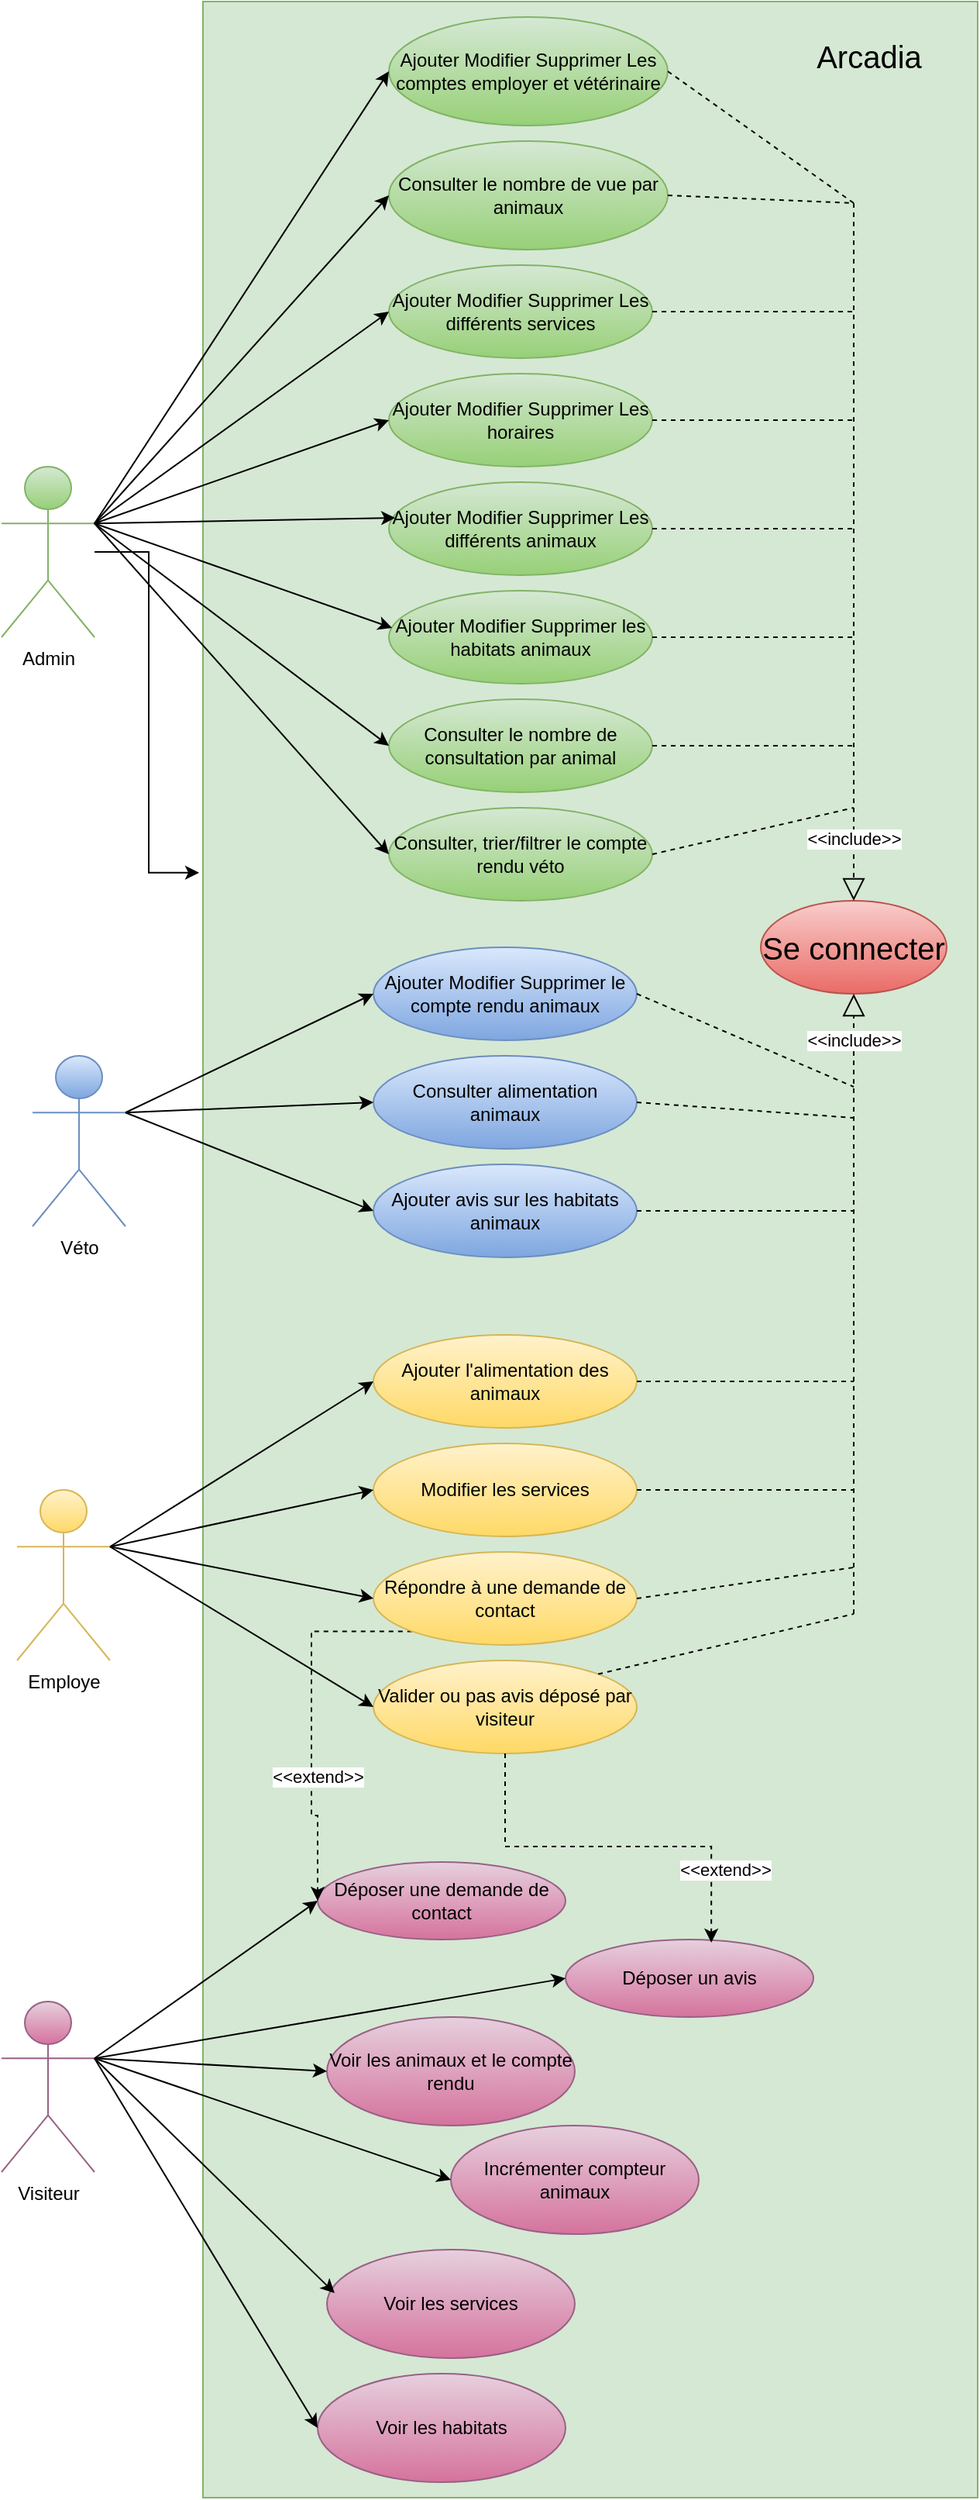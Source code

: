 <mxfile version="23.1.5" type="device">
  <diagram name="Page-1" id="9MuVnaOxP12XVc0lbXw3">
    <mxGraphModel dx="1194" dy="1983" grid="1" gridSize="10" guides="1" tooltips="1" connect="1" arrows="1" fold="1" page="1" pageScale="1" pageWidth="827" pageHeight="1169" background="none" math="0" shadow="0">
      <root>
        <mxCell id="0" />
        <mxCell id="1" parent="0" />
        <mxCell id="MBzvzFQcyCSPUHUW8U1s-2" value="" style="rounded=0;whiteSpace=wrap;html=1;fillColor=#d5e8d4;strokeColor=#82b366;" parent="1" vertex="1">
          <mxGeometry x="180" y="-10" width="500" height="1610" as="geometry" />
        </mxCell>
        <mxCell id="MBzvzFQcyCSPUHUW8U1s-3" value="Admin" style="shape=umlActor;verticalLabelPosition=bottom;verticalAlign=top;html=1;outlineConnect=0;fillColor=#d5e8d4;gradientColor=#97d077;strokeColor=#82b366;" parent="1" vertex="1">
          <mxGeometry x="50" y="290" width="60" height="110" as="geometry" />
        </mxCell>
        <mxCell id="MBzvzFQcyCSPUHUW8U1s-4" value="Véto" style="shape=umlActor;verticalLabelPosition=bottom;verticalAlign=top;html=1;outlineConnect=0;fillColor=#dae8fc;gradientColor=#7ea6e0;strokeColor=#6c8ebf;" parent="1" vertex="1">
          <mxGeometry x="70" y="670" width="60" height="110" as="geometry" />
        </mxCell>
        <mxCell id="MBzvzFQcyCSPUHUW8U1s-5" value="Employe" style="shape=umlActor;verticalLabelPosition=bottom;verticalAlign=top;html=1;outlineConnect=0;fillColor=#fff2cc;gradientColor=#ffd966;strokeColor=#d6b656;" parent="1" vertex="1">
          <mxGeometry x="60" y="950" width="60" height="110" as="geometry" />
        </mxCell>
        <mxCell id="MBzvzFQcyCSPUHUW8U1s-6" value="Visiteur" style="shape=umlActor;verticalLabelPosition=bottom;verticalAlign=top;html=1;outlineConnect=0;fillColor=#e6d0de;gradientColor=#d5739d;strokeColor=#996185;" parent="1" vertex="1">
          <mxGeometry x="50" y="1280" width="60" height="110" as="geometry" />
        </mxCell>
        <mxCell id="MBzvzFQcyCSPUHUW8U1s-7" value="&lt;font style=&quot;font-size: 20px;&quot;&gt;Arcadia&lt;/font&gt;" style="text;html=1;align=center;verticalAlign=middle;whiteSpace=wrap;rounded=0;" parent="1" vertex="1">
          <mxGeometry x="560" y="10" width="100" height="30" as="geometry" />
        </mxCell>
        <mxCell id="MBzvzFQcyCSPUHUW8U1s-8" value="Ajouter Modifier Supprimer Les comptes employer et vétérinaire" style="ellipse;whiteSpace=wrap;html=1;fillColor=#d5e8d4;strokeColor=#82b366;gradientColor=#97d077;" parent="1" vertex="1">
          <mxGeometry x="300" width="180" height="70" as="geometry" />
        </mxCell>
        <mxCell id="MBzvzFQcyCSPUHUW8U1s-9" value="Ajouter Modifier Supprimer Les différents services" style="ellipse;whiteSpace=wrap;html=1;fillColor=#d5e8d4;strokeColor=#82b366;gradientColor=#97d077;" parent="1" vertex="1">
          <mxGeometry x="300" y="160" width="170" height="60" as="geometry" />
        </mxCell>
        <mxCell id="MBzvzFQcyCSPUHUW8U1s-10" value="Ajouter Modifier Supprimer Les horaires" style="ellipse;whiteSpace=wrap;html=1;fillColor=#d5e8d4;strokeColor=#82b366;gradientColor=#97d077;" parent="1" vertex="1">
          <mxGeometry x="300" y="230" width="170" height="60" as="geometry" />
        </mxCell>
        <mxCell id="MBzvzFQcyCSPUHUW8U1s-11" value="Ajouter Modifier Supprimer Les différents animaux" style="ellipse;whiteSpace=wrap;html=1;fillColor=#d5e8d4;strokeColor=#82b366;gradientColor=#97d077;" parent="1" vertex="1">
          <mxGeometry x="300" y="300" width="170" height="60" as="geometry" />
        </mxCell>
        <mxCell id="MBzvzFQcyCSPUHUW8U1s-19" value="Consulter le nombre de consultation par animal" style="ellipse;whiteSpace=wrap;html=1;fillColor=#d5e8d4;strokeColor=#82b366;gradientColor=#97d077;" parent="1" vertex="1">
          <mxGeometry x="300" y="440" width="170" height="60" as="geometry" />
        </mxCell>
        <mxCell id="MBzvzFQcyCSPUHUW8U1s-20" value="Ajouter Modifier Supprimer les habitats animaux" style="ellipse;whiteSpace=wrap;html=1;fillColor=#d5e8d4;strokeColor=#82b366;gradientColor=#97d077;" parent="1" vertex="1">
          <mxGeometry x="300" y="370" width="170" height="60" as="geometry" />
        </mxCell>
        <mxCell id="MBzvzFQcyCSPUHUW8U1s-23" value="Ajouter Modifier Supprimer le compte rendu animaux" style="ellipse;whiteSpace=wrap;html=1;fillColor=#dae8fc;gradientColor=#7ea6e0;strokeColor=#6c8ebf;" parent="1" vertex="1">
          <mxGeometry x="290" y="600" width="170" height="60" as="geometry" />
        </mxCell>
        <mxCell id="MBzvzFQcyCSPUHUW8U1s-24" value="Consulter alimentation animaux" style="ellipse;whiteSpace=wrap;html=1;fillColor=#dae8fc;gradientColor=#7ea6e0;strokeColor=#6c8ebf;" parent="1" vertex="1">
          <mxGeometry x="290" y="670" width="170" height="60" as="geometry" />
        </mxCell>
        <mxCell id="MBzvzFQcyCSPUHUW8U1s-25" value="Ajouter avis sur les habitats animaux" style="ellipse;whiteSpace=wrap;html=1;fillColor=#dae8fc;gradientColor=#7ea6e0;strokeColor=#6c8ebf;" parent="1" vertex="1">
          <mxGeometry x="290" y="740" width="170" height="60" as="geometry" />
        </mxCell>
        <mxCell id="MBzvzFQcyCSPUHUW8U1s-26" value="Consulter, trier/filtrer le compte rendu véto" style="ellipse;whiteSpace=wrap;html=1;fillColor=#d5e8d4;strokeColor=#82b366;gradientColor=#97d077;" parent="1" vertex="1">
          <mxGeometry x="300" y="510" width="170" height="60" as="geometry" />
        </mxCell>
        <mxCell id="MBzvzFQcyCSPUHUW8U1s-31" value="&lt;font style=&quot;font-size: 20px;&quot;&gt;Se connecter&lt;/font&gt;" style="ellipse;whiteSpace=wrap;html=1;fillColor=#f8cecc;gradientColor=#ea6b66;strokeColor=#b85450;" parent="1" vertex="1">
          <mxGeometry x="540" y="570" width="120" height="60" as="geometry" />
        </mxCell>
        <mxCell id="MBzvzFQcyCSPUHUW8U1s-32" value="Ajouter l&#39;alimentation des animaux" style="ellipse;whiteSpace=wrap;html=1;fillColor=#fff2cc;gradientColor=#ffd966;strokeColor=#d6b656;" parent="1" vertex="1">
          <mxGeometry x="290" y="850" width="170" height="60" as="geometry" />
        </mxCell>
        <mxCell id="MBzvzFQcyCSPUHUW8U1s-33" value="Modifier les services" style="ellipse;whiteSpace=wrap;html=1;fillColor=#fff2cc;gradientColor=#ffd966;strokeColor=#d6b656;" parent="1" vertex="1">
          <mxGeometry x="290" y="920" width="170" height="60" as="geometry" />
        </mxCell>
        <mxCell id="MBzvzFQcyCSPUHUW8U1s-34" value="Valider ou pas avis déposé par visiteur" style="ellipse;whiteSpace=wrap;html=1;fillColor=#fff2cc;gradientColor=#ffd966;strokeColor=#d6b656;" parent="1" vertex="1">
          <mxGeometry x="290" y="1060" width="170" height="60" as="geometry" />
        </mxCell>
        <mxCell id="MBzvzFQcyCSPUHUW8U1s-40" value="" style="endArrow=none;dashed=1;html=1;rounded=0;exitX=1;exitY=0.5;exitDx=0;exitDy=0;" parent="1" source="MBzvzFQcyCSPUHUW8U1s-8" edge="1">
          <mxGeometry width="50" height="50" relative="1" as="geometry">
            <mxPoint x="350" y="390" as="sourcePoint" />
            <mxPoint x="600" y="120" as="targetPoint" />
          </mxGeometry>
        </mxCell>
        <mxCell id="MBzvzFQcyCSPUHUW8U1s-41" value="" style="endArrow=none;dashed=1;html=1;rounded=0;exitX=1;exitY=0.5;exitDx=0;exitDy=0;" parent="1" source="MBzvzFQcyCSPUHUW8U1s-9" edge="1">
          <mxGeometry width="50" height="50" relative="1" as="geometry">
            <mxPoint x="490" y="125" as="sourcePoint" />
            <mxPoint x="600" y="190" as="targetPoint" />
          </mxGeometry>
        </mxCell>
        <mxCell id="MBzvzFQcyCSPUHUW8U1s-42" value="" style="endArrow=none;dashed=1;html=1;rounded=0;exitX=1;exitY=0.5;exitDx=0;exitDy=0;" parent="1" source="MBzvzFQcyCSPUHUW8U1s-10" edge="1">
          <mxGeometry width="50" height="50" relative="1" as="geometry">
            <mxPoint x="500" y="135" as="sourcePoint" />
            <mxPoint x="600" y="260" as="targetPoint" />
          </mxGeometry>
        </mxCell>
        <mxCell id="MBzvzFQcyCSPUHUW8U1s-43" value="" style="endArrow=none;dashed=1;html=1;rounded=0;exitX=1;exitY=0.5;exitDx=0;exitDy=0;" parent="1" source="MBzvzFQcyCSPUHUW8U1s-11" edge="1">
          <mxGeometry width="50" height="50" relative="1" as="geometry">
            <mxPoint x="510" y="145" as="sourcePoint" />
            <mxPoint x="600" y="330" as="targetPoint" />
          </mxGeometry>
        </mxCell>
        <mxCell id="MBzvzFQcyCSPUHUW8U1s-44" value="" style="endArrow=none;dashed=1;html=1;rounded=0;exitX=1;exitY=0.5;exitDx=0;exitDy=0;" parent="1" source="MBzvzFQcyCSPUHUW8U1s-20" edge="1">
          <mxGeometry width="50" height="50" relative="1" as="geometry">
            <mxPoint x="520" y="155" as="sourcePoint" />
            <mxPoint x="600" y="400" as="targetPoint" />
          </mxGeometry>
        </mxCell>
        <mxCell id="MBzvzFQcyCSPUHUW8U1s-45" value="" style="endArrow=none;dashed=1;html=1;rounded=0;" parent="1" source="MBzvzFQcyCSPUHUW8U1s-19" edge="1">
          <mxGeometry width="50" height="50" relative="1" as="geometry">
            <mxPoint x="480" y="410" as="sourcePoint" />
            <mxPoint x="600" y="470" as="targetPoint" />
          </mxGeometry>
        </mxCell>
        <mxCell id="MBzvzFQcyCSPUHUW8U1s-46" value="" style="endArrow=none;dashed=1;html=1;rounded=0;exitX=1;exitY=0.5;exitDx=0;exitDy=0;" parent="1" source="MBzvzFQcyCSPUHUW8U1s-26" edge="1">
          <mxGeometry width="50" height="50" relative="1" as="geometry">
            <mxPoint x="490" y="420" as="sourcePoint" />
            <mxPoint x="600" y="510" as="targetPoint" />
          </mxGeometry>
        </mxCell>
        <mxCell id="MBzvzFQcyCSPUHUW8U1s-50" value="" style="endArrow=none;dashed=1;html=1;rounded=0;exitX=1;exitY=0.5;exitDx=0;exitDy=0;" parent="1" source="MBzvzFQcyCSPUHUW8U1s-23" edge="1">
          <mxGeometry width="50" height="50" relative="1" as="geometry">
            <mxPoint x="350" y="770" as="sourcePoint" />
            <mxPoint x="600" y="690" as="targetPoint" />
          </mxGeometry>
        </mxCell>
        <mxCell id="MBzvzFQcyCSPUHUW8U1s-51" value="" style="endArrow=none;dashed=1;html=1;rounded=0;exitX=1;exitY=0.5;exitDx=0;exitDy=0;" parent="1" source="MBzvzFQcyCSPUHUW8U1s-24" edge="1">
          <mxGeometry width="50" height="50" relative="1" as="geometry">
            <mxPoint x="470" y="640" as="sourcePoint" />
            <mxPoint x="600" y="710" as="targetPoint" />
          </mxGeometry>
        </mxCell>
        <mxCell id="MBzvzFQcyCSPUHUW8U1s-52" value="" style="endArrow=none;dashed=1;html=1;rounded=0;exitX=1;exitY=0.5;exitDx=0;exitDy=0;" parent="1" source="MBzvzFQcyCSPUHUW8U1s-25" edge="1">
          <mxGeometry width="50" height="50" relative="1" as="geometry">
            <mxPoint x="480" y="650" as="sourcePoint" />
            <mxPoint x="600" y="770" as="targetPoint" />
          </mxGeometry>
        </mxCell>
        <mxCell id="MBzvzFQcyCSPUHUW8U1s-53" value="" style="endArrow=none;dashed=1;html=1;rounded=0;exitX=1;exitY=0.5;exitDx=0;exitDy=0;" parent="1" source="MBzvzFQcyCSPUHUW8U1s-32" edge="1">
          <mxGeometry width="50" height="50" relative="1" as="geometry">
            <mxPoint x="470" y="780" as="sourcePoint" />
            <mxPoint x="600" y="880" as="targetPoint" />
          </mxGeometry>
        </mxCell>
        <mxCell id="MBzvzFQcyCSPUHUW8U1s-54" value="" style="endArrow=none;dashed=1;html=1;rounded=0;exitX=1;exitY=0.5;exitDx=0;exitDy=0;" parent="1" source="MBzvzFQcyCSPUHUW8U1s-33" edge="1">
          <mxGeometry width="50" height="50" relative="1" as="geometry">
            <mxPoint x="470" y="890" as="sourcePoint" />
            <mxPoint x="600" y="950" as="targetPoint" />
          </mxGeometry>
        </mxCell>
        <mxCell id="MBzvzFQcyCSPUHUW8U1s-55" value="" style="endArrow=none;dashed=1;html=1;rounded=0;exitX=1;exitY=0;exitDx=0;exitDy=0;" parent="1" source="MBzvzFQcyCSPUHUW8U1s-34" edge="1">
          <mxGeometry width="50" height="50" relative="1" as="geometry">
            <mxPoint x="480" y="900" as="sourcePoint" />
            <mxPoint x="600" y="1030" as="targetPoint" />
          </mxGeometry>
        </mxCell>
        <mxCell id="MBzvzFQcyCSPUHUW8U1s-58" value="Déposer un avis" style="ellipse;whiteSpace=wrap;html=1;fillColor=#e6d0de;gradientColor=#d5739d;strokeColor=#996185;" parent="1" vertex="1">
          <mxGeometry x="414" y="1240" width="160" height="50" as="geometry" />
        </mxCell>
        <mxCell id="MBzvzFQcyCSPUHUW8U1s-59" value="Déposer une demande de contact" style="ellipse;whiteSpace=wrap;html=1;fillColor=#e6d0de;gradientColor=#d5739d;strokeColor=#996185;" parent="1" vertex="1">
          <mxGeometry x="254" y="1190" width="160" height="50" as="geometry" />
        </mxCell>
        <mxCell id="6z5DpSuwQt94tREOsUkP-12" style="edgeStyle=orthogonalEdgeStyle;rounded=0;orthogonalLoop=1;jettySize=auto;html=1;entryX=0;entryY=0.5;entryDx=0;entryDy=0;exitX=0;exitY=1;exitDx=0;exitDy=0;dashed=1;" parent="1" source="mYMnPVb3-EVfxZVF-koz-2" target="MBzvzFQcyCSPUHUW8U1s-59" edge="1">
          <mxGeometry relative="1" as="geometry">
            <Array as="points">
              <mxPoint x="250" y="1041" />
              <mxPoint x="250" y="1160" />
              <mxPoint x="254" y="1160" />
            </Array>
          </mxGeometry>
        </mxCell>
        <mxCell id="6z5DpSuwQt94tREOsUkP-13" value="&amp;lt;&amp;lt;extend&amp;gt;&amp;gt;" style="edgeLabel;html=1;align=center;verticalAlign=middle;resizable=0;points=[];" parent="6z5DpSuwQt94tREOsUkP-12" vertex="1" connectable="0">
          <mxGeometry x="0.069" y="4" relative="1" as="geometry">
            <mxPoint y="29" as="offset" />
          </mxGeometry>
        </mxCell>
        <mxCell id="mYMnPVb3-EVfxZVF-koz-2" value="Répondre à une demande de contact" style="ellipse;whiteSpace=wrap;html=1;fillColor=#fff2cc;gradientColor=#ffd966;strokeColor=#d6b656;" parent="1" vertex="1">
          <mxGeometry x="290" y="990" width="170" height="60" as="geometry" />
        </mxCell>
        <mxCell id="mYMnPVb3-EVfxZVF-koz-4" value="" style="endArrow=none;dashed=1;html=1;rounded=0;exitX=1;exitY=0.5;exitDx=0;exitDy=0;" parent="1" source="mYMnPVb3-EVfxZVF-koz-2" edge="1">
          <mxGeometry width="50" height="50" relative="1" as="geometry">
            <mxPoint x="390" y="1040" as="sourcePoint" />
            <mxPoint x="600" y="1000" as="targetPoint" />
          </mxGeometry>
        </mxCell>
        <mxCell id="mYMnPVb3-EVfxZVF-koz-10" value="" style="endArrow=classic;html=1;rounded=0;exitX=1;exitY=0.333;exitDx=0;exitDy=0;exitPerimeter=0;entryX=0;entryY=0.5;entryDx=0;entryDy=0;" parent="1" source="MBzvzFQcyCSPUHUW8U1s-3" target="MBzvzFQcyCSPUHUW8U1s-8" edge="1">
          <mxGeometry width="50" height="50" relative="1" as="geometry">
            <mxPoint x="140" y="260" as="sourcePoint" />
            <mxPoint x="190" y="210" as="targetPoint" />
          </mxGeometry>
        </mxCell>
        <mxCell id="mYMnPVb3-EVfxZVF-koz-11" value="" style="endArrow=classic;html=1;rounded=0;exitX=1;exitY=0.333;exitDx=0;exitDy=0;exitPerimeter=0;entryX=0;entryY=0.5;entryDx=0;entryDy=0;" parent="1" source="MBzvzFQcyCSPUHUW8U1s-3" target="MBzvzFQcyCSPUHUW8U1s-9" edge="1">
          <mxGeometry width="50" height="50" relative="1" as="geometry">
            <mxPoint x="130" y="297" as="sourcePoint" />
            <mxPoint x="310" y="140" as="targetPoint" />
          </mxGeometry>
        </mxCell>
        <mxCell id="mYMnPVb3-EVfxZVF-koz-12" value="" style="endArrow=classic;html=1;rounded=0;exitX=1;exitY=0.333;exitDx=0;exitDy=0;exitPerimeter=0;entryX=0;entryY=0.5;entryDx=0;entryDy=0;" parent="1" source="MBzvzFQcyCSPUHUW8U1s-3" target="MBzvzFQcyCSPUHUW8U1s-10" edge="1">
          <mxGeometry width="50" height="50" relative="1" as="geometry">
            <mxPoint x="130" y="297" as="sourcePoint" />
            <mxPoint x="310" y="200" as="targetPoint" />
          </mxGeometry>
        </mxCell>
        <mxCell id="mYMnPVb3-EVfxZVF-koz-13" value="" style="endArrow=classic;html=1;rounded=0;exitX=1;exitY=0.333;exitDx=0;exitDy=0;exitPerimeter=0;entryX=0.024;entryY=0.383;entryDx=0;entryDy=0;entryPerimeter=0;" parent="1" source="MBzvzFQcyCSPUHUW8U1s-3" target="MBzvzFQcyCSPUHUW8U1s-11" edge="1">
          <mxGeometry width="50" height="50" relative="1" as="geometry">
            <mxPoint x="140" y="307" as="sourcePoint" />
            <mxPoint x="320" y="210" as="targetPoint" />
          </mxGeometry>
        </mxCell>
        <mxCell id="mYMnPVb3-EVfxZVF-koz-14" value="" style="endArrow=classic;html=1;rounded=0;exitX=1;exitY=0.333;exitDx=0;exitDy=0;exitPerimeter=0;entryX=0.012;entryY=0.4;entryDx=0;entryDy=0;entryPerimeter=0;" parent="1" source="MBzvzFQcyCSPUHUW8U1s-3" target="MBzvzFQcyCSPUHUW8U1s-20" edge="1">
          <mxGeometry width="50" height="50" relative="1" as="geometry">
            <mxPoint x="150" y="317" as="sourcePoint" />
            <mxPoint x="330" y="220" as="targetPoint" />
          </mxGeometry>
        </mxCell>
        <mxCell id="mYMnPVb3-EVfxZVF-koz-15" value="" style="endArrow=classic;html=1;rounded=0;exitX=1;exitY=0.333;exitDx=0;exitDy=0;exitPerimeter=0;entryX=0;entryY=0.5;entryDx=0;entryDy=0;" parent="1" source="MBzvzFQcyCSPUHUW8U1s-3" target="MBzvzFQcyCSPUHUW8U1s-19" edge="1">
          <mxGeometry width="50" height="50" relative="1" as="geometry">
            <mxPoint x="160" y="327" as="sourcePoint" />
            <mxPoint x="340" y="230" as="targetPoint" />
          </mxGeometry>
        </mxCell>
        <mxCell id="mYMnPVb3-EVfxZVF-koz-16" value="" style="endArrow=classic;html=1;rounded=0;exitX=1;exitY=0.333;exitDx=0;exitDy=0;exitPerimeter=0;entryX=0;entryY=0.5;entryDx=0;entryDy=0;" parent="1" source="MBzvzFQcyCSPUHUW8U1s-3" target="MBzvzFQcyCSPUHUW8U1s-26" edge="1">
          <mxGeometry width="50" height="50" relative="1" as="geometry">
            <mxPoint x="170" y="337" as="sourcePoint" />
            <mxPoint x="350" y="240" as="targetPoint" />
          </mxGeometry>
        </mxCell>
        <mxCell id="mYMnPVb3-EVfxZVF-koz-17" value="" style="endArrow=classic;html=1;rounded=0;exitX=1;exitY=0.333;exitDx=0;exitDy=0;exitPerimeter=0;entryX=0;entryY=0.5;entryDx=0;entryDy=0;" parent="1" source="MBzvzFQcyCSPUHUW8U1s-4" target="MBzvzFQcyCSPUHUW8U1s-23" edge="1">
          <mxGeometry width="50" height="50" relative="1" as="geometry">
            <mxPoint x="190" y="720" as="sourcePoint" />
            <mxPoint x="240" y="670" as="targetPoint" />
          </mxGeometry>
        </mxCell>
        <mxCell id="mYMnPVb3-EVfxZVF-koz-18" value="" style="endArrow=classic;html=1;rounded=0;exitX=1;exitY=0.333;exitDx=0;exitDy=0;exitPerimeter=0;entryX=0;entryY=0.5;entryDx=0;entryDy=0;" parent="1" source="MBzvzFQcyCSPUHUW8U1s-4" target="MBzvzFQcyCSPUHUW8U1s-24" edge="1">
          <mxGeometry width="50" height="50" relative="1" as="geometry">
            <mxPoint x="140" y="717" as="sourcePoint" />
            <mxPoint x="300" y="640" as="targetPoint" />
          </mxGeometry>
        </mxCell>
        <mxCell id="mYMnPVb3-EVfxZVF-koz-19" value="" style="endArrow=classic;html=1;rounded=0;exitX=1;exitY=0.333;exitDx=0;exitDy=0;exitPerimeter=0;entryX=0;entryY=0.5;entryDx=0;entryDy=0;" parent="1" source="MBzvzFQcyCSPUHUW8U1s-4" target="MBzvzFQcyCSPUHUW8U1s-25" edge="1">
          <mxGeometry width="50" height="50" relative="1" as="geometry">
            <mxPoint x="150" y="727" as="sourcePoint" />
            <mxPoint x="310" y="650" as="targetPoint" />
          </mxGeometry>
        </mxCell>
        <mxCell id="mYMnPVb3-EVfxZVF-koz-20" value="" style="endArrow=classic;html=1;rounded=0;exitX=1;exitY=0.333;exitDx=0;exitDy=0;exitPerimeter=0;entryX=0;entryY=0.5;entryDx=0;entryDy=0;" parent="1" source="MBzvzFQcyCSPUHUW8U1s-5" target="MBzvzFQcyCSPUHUW8U1s-32" edge="1">
          <mxGeometry width="50" height="50" relative="1" as="geometry">
            <mxPoint x="180" y="930" as="sourcePoint" />
            <mxPoint x="230" y="880" as="targetPoint" />
          </mxGeometry>
        </mxCell>
        <mxCell id="mYMnPVb3-EVfxZVF-koz-21" value="" style="endArrow=classic;html=1;rounded=0;exitX=1;exitY=0.333;exitDx=0;exitDy=0;exitPerimeter=0;entryX=0;entryY=0.5;entryDx=0;entryDy=0;" parent="1" source="MBzvzFQcyCSPUHUW8U1s-5" target="MBzvzFQcyCSPUHUW8U1s-33" edge="1">
          <mxGeometry width="50" height="50" relative="1" as="geometry">
            <mxPoint x="140" y="937" as="sourcePoint" />
            <mxPoint x="300" y="890" as="targetPoint" />
          </mxGeometry>
        </mxCell>
        <mxCell id="mYMnPVb3-EVfxZVF-koz-22" value="" style="endArrow=classic;html=1;rounded=0;exitX=1;exitY=0.333;exitDx=0;exitDy=0;exitPerimeter=0;entryX=0;entryY=0.5;entryDx=0;entryDy=0;" parent="1" source="MBzvzFQcyCSPUHUW8U1s-5" target="mYMnPVb3-EVfxZVF-koz-2" edge="1">
          <mxGeometry width="50" height="50" relative="1" as="geometry">
            <mxPoint x="150" y="947" as="sourcePoint" />
            <mxPoint x="310" y="900" as="targetPoint" />
          </mxGeometry>
        </mxCell>
        <mxCell id="mYMnPVb3-EVfxZVF-koz-23" value="" style="endArrow=classic;html=1;rounded=0;exitX=1;exitY=0.333;exitDx=0;exitDy=0;exitPerimeter=0;entryX=0;entryY=0.5;entryDx=0;entryDy=0;" parent="1" source="MBzvzFQcyCSPUHUW8U1s-5" target="MBzvzFQcyCSPUHUW8U1s-34" edge="1">
          <mxGeometry width="50" height="50" relative="1" as="geometry">
            <mxPoint x="160" y="957" as="sourcePoint" />
            <mxPoint x="320" y="910" as="targetPoint" />
          </mxGeometry>
        </mxCell>
        <mxCell id="mYMnPVb3-EVfxZVF-koz-25" value="" style="endArrow=classic;html=1;rounded=0;exitX=1;exitY=0.333;exitDx=0;exitDy=0;exitPerimeter=0;entryX=0;entryY=0.5;entryDx=0;entryDy=0;" parent="1" source="MBzvzFQcyCSPUHUW8U1s-6" target="MBzvzFQcyCSPUHUW8U1s-58" edge="1">
          <mxGeometry width="50" height="50" relative="1" as="geometry">
            <mxPoint x="140" y="1147" as="sourcePoint" />
            <mxPoint x="290" y="1185" as="targetPoint" />
          </mxGeometry>
        </mxCell>
        <mxCell id="mYMnPVb3-EVfxZVF-koz-26" value="" style="endArrow=classic;html=1;rounded=0;exitX=1;exitY=0.333;exitDx=0;exitDy=0;exitPerimeter=0;entryX=0;entryY=0.5;entryDx=0;entryDy=0;" parent="1" source="MBzvzFQcyCSPUHUW8U1s-6" target="MBzvzFQcyCSPUHUW8U1s-59" edge="1">
          <mxGeometry width="50" height="50" relative="1" as="geometry">
            <mxPoint x="150" y="1157" as="sourcePoint" />
            <mxPoint x="300" y="1195" as="targetPoint" />
          </mxGeometry>
        </mxCell>
        <mxCell id="mYMnPVb3-EVfxZVF-koz-27" value="" style="endArrow=block;dashed=1;endFill=0;endSize=12;html=1;rounded=0;entryX=0.5;entryY=1;entryDx=0;entryDy=0;" parent="1" target="MBzvzFQcyCSPUHUW8U1s-31" edge="1">
          <mxGeometry width="160" relative="1" as="geometry">
            <mxPoint x="600" y="1030" as="sourcePoint" />
            <mxPoint x="710" y="810" as="targetPoint" />
          </mxGeometry>
        </mxCell>
        <mxCell id="mYMnPVb3-EVfxZVF-koz-30" value="&amp;lt;&amp;lt;include&amp;gt;&amp;gt;" style="edgeLabel;html=1;align=center;verticalAlign=middle;resizable=0;points=[];" parent="mYMnPVb3-EVfxZVF-koz-27" vertex="1" connectable="0">
          <mxGeometry x="0.745" y="1" relative="1" as="geometry">
            <mxPoint x="1" y="-21" as="offset" />
          </mxGeometry>
        </mxCell>
        <mxCell id="mYMnPVb3-EVfxZVF-koz-28" value="" style="endArrow=block;dashed=1;endFill=0;endSize=12;html=1;rounded=0;entryX=0.5;entryY=0;entryDx=0;entryDy=0;" parent="1" target="MBzvzFQcyCSPUHUW8U1s-31" edge="1">
          <mxGeometry width="160" relative="1" as="geometry">
            <mxPoint x="600" y="120" as="sourcePoint" />
            <mxPoint x="490" y="720" as="targetPoint" />
          </mxGeometry>
        </mxCell>
        <mxCell id="mYMnPVb3-EVfxZVF-koz-29" value="&amp;lt;&amp;lt;include&amp;gt;&amp;gt;" style="edgeLabel;html=1;align=center;verticalAlign=middle;resizable=0;points=[];" parent="mYMnPVb3-EVfxZVF-koz-28" vertex="1" connectable="0">
          <mxGeometry x="0.689" y="2" relative="1" as="geometry">
            <mxPoint x="-2" y="30" as="offset" />
          </mxGeometry>
        </mxCell>
        <mxCell id="BGuMVWxK-7MjaUEjhY4Y-1" style="edgeStyle=orthogonalEdgeStyle;rounded=0;orthogonalLoop=1;jettySize=auto;html=1;entryX=0.588;entryY=0.04;entryDx=0;entryDy=0;entryPerimeter=0;dashed=1;" parent="1" source="MBzvzFQcyCSPUHUW8U1s-34" target="MBzvzFQcyCSPUHUW8U1s-58" edge="1">
          <mxGeometry relative="1" as="geometry" />
        </mxCell>
        <mxCell id="BGuMVWxK-7MjaUEjhY4Y-2" value="&amp;lt;&amp;lt;extend&amp;gt;&amp;gt;" style="edgeLabel;html=1;align=center;verticalAlign=middle;resizable=0;points=[];" parent="BGuMVWxK-7MjaUEjhY4Y-1" vertex="1" connectable="0">
          <mxGeometry x="-0.074" relative="1" as="geometry">
            <mxPoint x="84" y="15" as="offset" />
          </mxGeometry>
        </mxCell>
        <mxCell id="6z5DpSuwQt94tREOsUkP-16" style="edgeStyle=orthogonalEdgeStyle;rounded=0;orthogonalLoop=1;jettySize=auto;html=1;entryX=-0.005;entryY=0.349;entryDx=0;entryDy=0;entryPerimeter=0;" parent="1" source="MBzvzFQcyCSPUHUW8U1s-3" target="MBzvzFQcyCSPUHUW8U1s-2" edge="1">
          <mxGeometry relative="1" as="geometry" />
        </mxCell>
        <mxCell id="YMJIxj0Y7FVWKjNuEKJx-2" value="Voir les animaux et le compte rendu" style="ellipse;whiteSpace=wrap;html=1;fillColor=#e6d0de;gradientColor=#d5739d;strokeColor=#996185;" vertex="1" parent="1">
          <mxGeometry x="260" y="1290" width="160" height="70" as="geometry" />
        </mxCell>
        <mxCell id="YMJIxj0Y7FVWKjNuEKJx-6" value="" style="endArrow=classic;html=1;rounded=0;exitX=1;exitY=0.333;exitDx=0;exitDy=0;exitPerimeter=0;entryX=0;entryY=0.5;entryDx=0;entryDy=0;" edge="1" parent="1" source="MBzvzFQcyCSPUHUW8U1s-6" target="YMJIxj0Y7FVWKjNuEKJx-2">
          <mxGeometry width="50" height="50" relative="1" as="geometry">
            <mxPoint x="390" y="1230" as="sourcePoint" />
            <mxPoint x="440" y="1180" as="targetPoint" />
          </mxGeometry>
        </mxCell>
        <mxCell id="YMJIxj0Y7FVWKjNuEKJx-7" value="Voir les services" style="ellipse;whiteSpace=wrap;html=1;fillColor=#e6d0de;gradientColor=#d5739d;strokeColor=#996185;" vertex="1" parent="1">
          <mxGeometry x="260" y="1440" width="160" height="70" as="geometry" />
        </mxCell>
        <mxCell id="YMJIxj0Y7FVWKjNuEKJx-8" value="Voir les habitats" style="ellipse;whiteSpace=wrap;html=1;fillColor=#e6d0de;gradientColor=#d5739d;strokeColor=#996185;" vertex="1" parent="1">
          <mxGeometry x="254" y="1520" width="160" height="70" as="geometry" />
        </mxCell>
        <mxCell id="YMJIxj0Y7FVWKjNuEKJx-9" value="" style="endArrow=classic;html=1;rounded=0;exitX=1;exitY=0.333;exitDx=0;exitDy=0;exitPerimeter=0;entryX=0.031;entryY=0.4;entryDx=0;entryDy=0;entryPerimeter=0;" edge="1" parent="1" source="MBzvzFQcyCSPUHUW8U1s-6" target="YMJIxj0Y7FVWKjNuEKJx-7">
          <mxGeometry width="50" height="50" relative="1" as="geometry">
            <mxPoint x="170" y="1370" as="sourcePoint" />
            <mxPoint x="220" y="1320" as="targetPoint" />
          </mxGeometry>
        </mxCell>
        <mxCell id="YMJIxj0Y7FVWKjNuEKJx-10" value="" style="endArrow=classic;html=1;rounded=0;exitX=1;exitY=0.333;exitDx=0;exitDy=0;exitPerimeter=0;entryX=0;entryY=0.5;entryDx=0;entryDy=0;" edge="1" parent="1" source="MBzvzFQcyCSPUHUW8U1s-6" target="YMJIxj0Y7FVWKjNuEKJx-8">
          <mxGeometry width="50" height="50" relative="1" as="geometry">
            <mxPoint x="130" y="1317" as="sourcePoint" />
            <mxPoint x="269" y="1398" as="targetPoint" />
          </mxGeometry>
        </mxCell>
        <mxCell id="YMJIxj0Y7FVWKjNuEKJx-13" value="Incrémenter compteur animaux" style="ellipse;whiteSpace=wrap;html=1;fillColor=#e6d0de;gradientColor=#d5739d;strokeColor=#996185;" vertex="1" parent="1">
          <mxGeometry x="340" y="1360" width="160" height="70" as="geometry" />
        </mxCell>
        <mxCell id="YMJIxj0Y7FVWKjNuEKJx-14" value="" style="endArrow=classic;html=1;rounded=0;exitX=1;exitY=0.333;exitDx=0;exitDy=0;exitPerimeter=0;entryX=0;entryY=0.5;entryDx=0;entryDy=0;" edge="1" parent="1" source="MBzvzFQcyCSPUHUW8U1s-6" target="YMJIxj0Y7FVWKjNuEKJx-13">
          <mxGeometry width="50" height="50" relative="1" as="geometry">
            <mxPoint x="380" y="1400" as="sourcePoint" />
            <mxPoint x="430" y="1350" as="targetPoint" />
          </mxGeometry>
        </mxCell>
        <mxCell id="YMJIxj0Y7FVWKjNuEKJx-15" value="Consulter le nombre de vue par animaux" style="ellipse;whiteSpace=wrap;html=1;fillColor=#d5e8d4;strokeColor=#82b366;gradientColor=#97d077;" vertex="1" parent="1">
          <mxGeometry x="300" y="80" width="180" height="70" as="geometry" />
        </mxCell>
        <mxCell id="YMJIxj0Y7FVWKjNuEKJx-16" value="" style="endArrow=classic;html=1;rounded=0;exitX=1;exitY=0.333;exitDx=0;exitDy=0;exitPerimeter=0;entryX=0;entryY=0.5;entryDx=0;entryDy=0;" edge="1" parent="1" source="MBzvzFQcyCSPUHUW8U1s-3" target="YMJIxj0Y7FVWKjNuEKJx-15">
          <mxGeometry width="50" height="50" relative="1" as="geometry">
            <mxPoint x="230" y="210" as="sourcePoint" />
            <mxPoint x="280" y="160" as="targetPoint" />
          </mxGeometry>
        </mxCell>
        <mxCell id="YMJIxj0Y7FVWKjNuEKJx-17" value="" style="endArrow=none;dashed=1;html=1;rounded=0;exitX=1;exitY=0.5;exitDx=0;exitDy=0;" edge="1" parent="1" source="YMJIxj0Y7FVWKjNuEKJx-15">
          <mxGeometry width="50" height="50" relative="1" as="geometry">
            <mxPoint x="500" y="150" as="sourcePoint" />
            <mxPoint x="600" y="120" as="targetPoint" />
          </mxGeometry>
        </mxCell>
      </root>
    </mxGraphModel>
  </diagram>
</mxfile>
